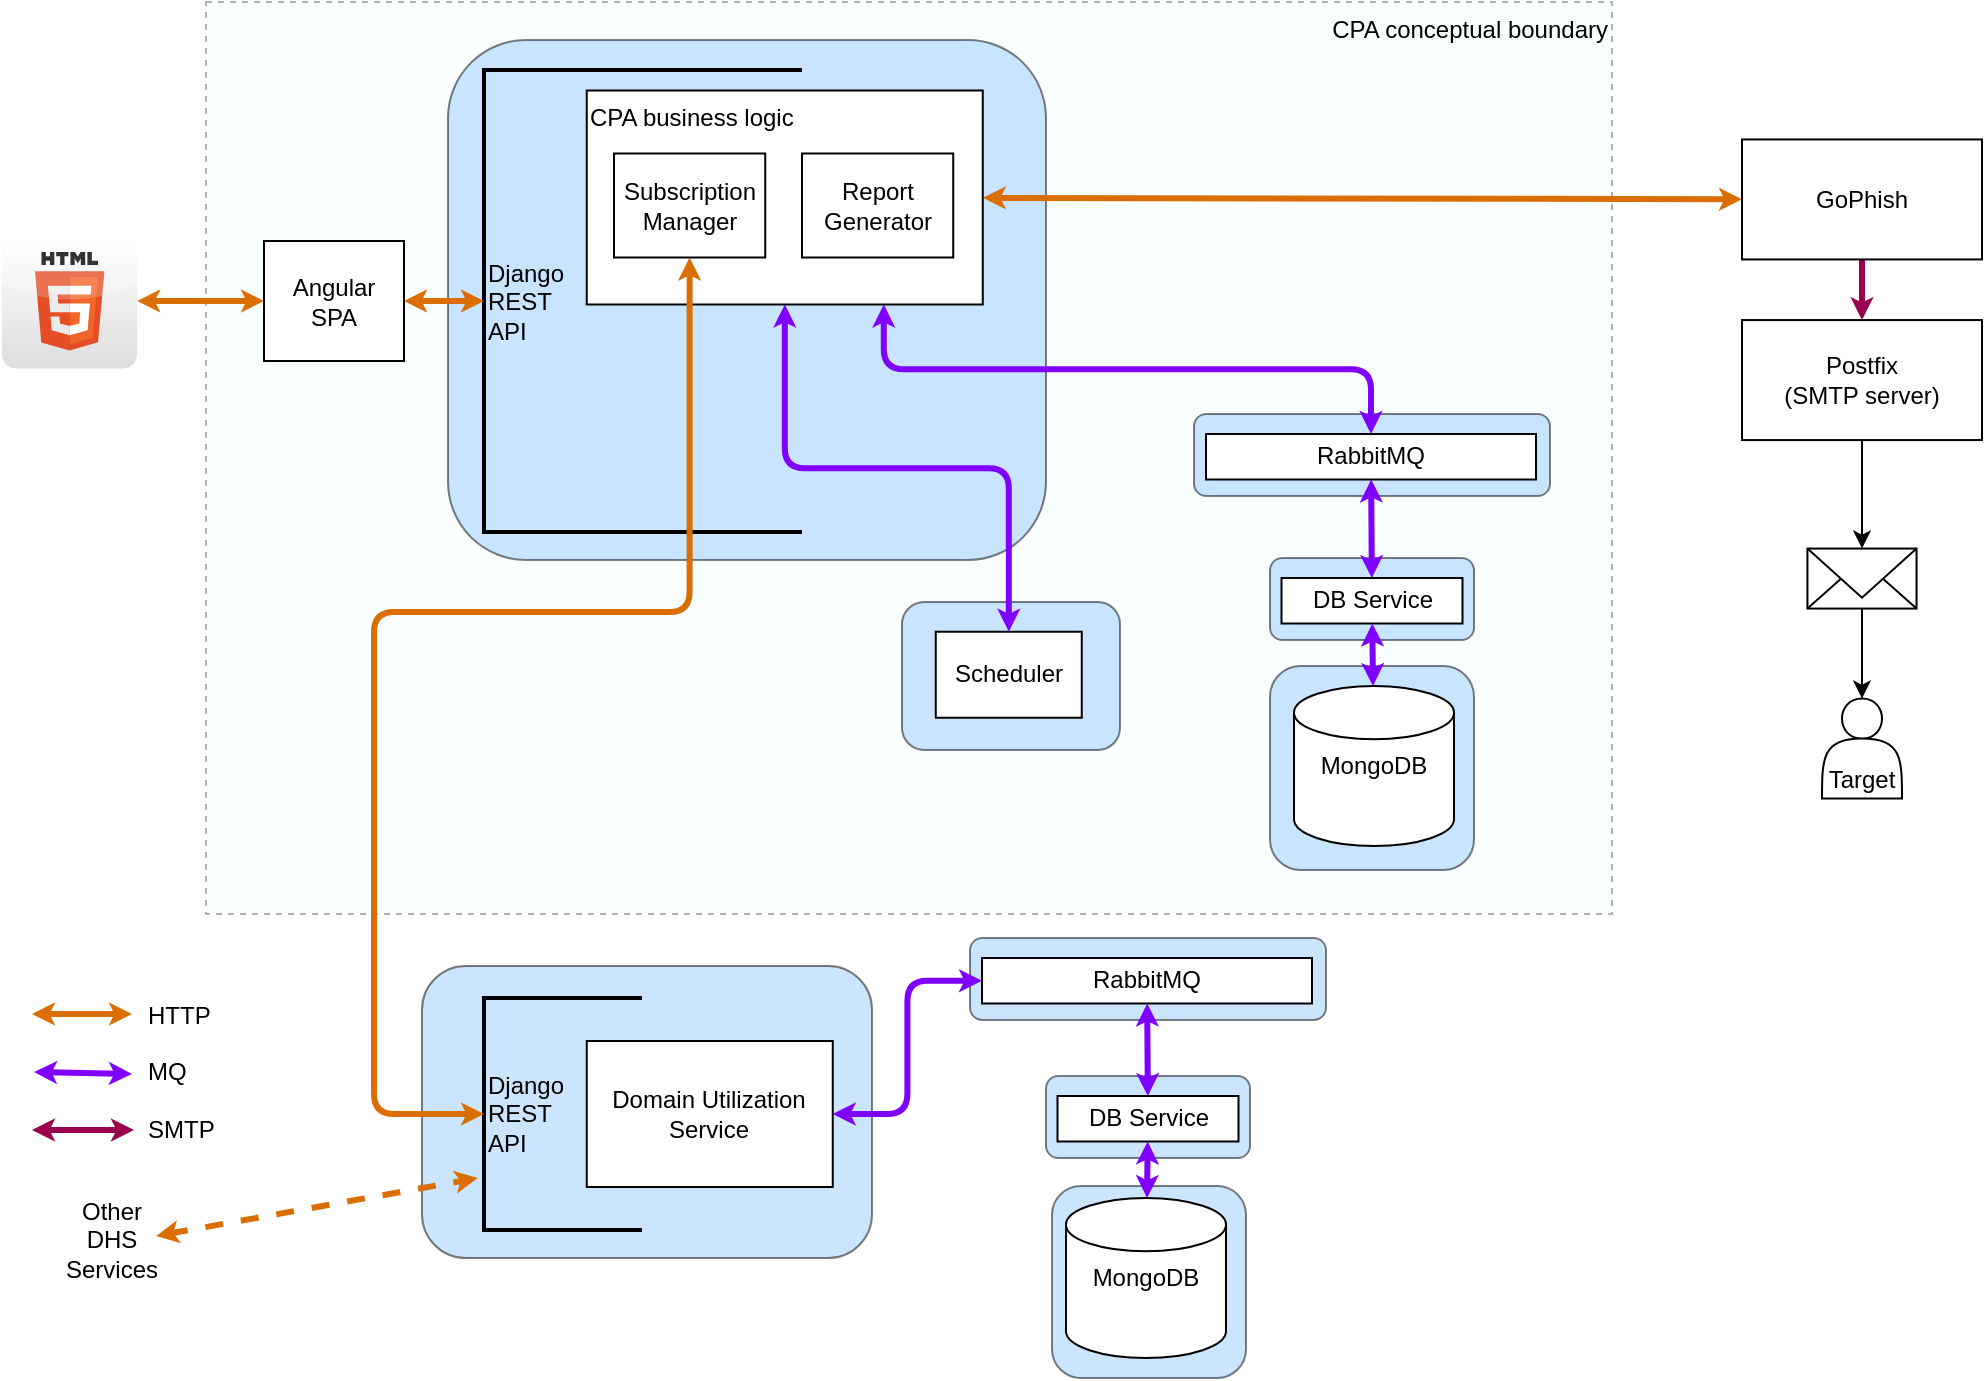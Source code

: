 <mxfile version="12.6.5" type="device"><diagram id="pAuF5R7xWAWBHqv-5q8Y" name="Page-1"><mxGraphModel dx="1226" dy="816" grid="0" gridSize="10" guides="1" tooltips="1" connect="1" arrows="1" fold="1" page="1" pageScale="1" pageWidth="1100" pageHeight="850" math="0" shadow="0"><root><mxCell id="0"/><mxCell id="1" parent="0"/><mxCell id="UkclibRqgk4nhjjOFxlW-19" value="CPA conceptual boundary" style="rounded=0;whiteSpace=wrap;html=1;strokeColor=#000000;strokeWidth=1;fillColor=#EBFAFF;dashed=1;opacity=30;align=right;verticalAlign=top;" parent="1" vertex="1"><mxGeometry x="151" y="143" width="703" height="456" as="geometry"/></mxCell><mxCell id="rs-syV0eXLdSPp_3WnCE-22" value="" style="rounded=1;whiteSpace=wrap;html=1;strokeColor=#000000;strokeWidth=1;fillColor=#99CCFF;align=left;opacity=50;perimeterSpacing=2;" vertex="1" parent="1"><mxGeometry x="272" y="162" width="299" height="260" as="geometry"/></mxCell><mxCell id="UkclibRqgk4nhjjOFxlW-52" value="" style="rounded=1;whiteSpace=wrap;html=1;strokeColor=#000000;strokeWidth=1;fillColor=#99CCFF;align=left;opacity=50;" parent="1" vertex="1"><mxGeometry x="259" y="625" width="225" height="146" as="geometry"/></mxCell><mxCell id="UkclibRqgk4nhjjOFxlW-14" style="rounded=0;orthogonalLoop=1;jettySize=auto;html=1;startArrow=classic;startFill=1;strokeColor=#DB6E00;strokeWidth=3;endSize=2;startSize=2;" parent="1" source="UkclibRqgk4nhjjOFxlW-3" target="UkclibRqgk4nhjjOFxlW-5" edge="1"><mxGeometry relative="1" as="geometry"/></mxCell><mxCell id="UkclibRqgk4nhjjOFxlW-4" value="Django &lt;br&gt;REST &lt;br&gt;API" style="strokeWidth=2;html=1;shape=mxgraph.flowchart.annotation_1;align=left;pointerEvents=1;" parent="1" vertex="1"><mxGeometry x="290" y="177" width="159" height="231" as="geometry"/></mxCell><mxCell id="UkclibRqgk4nhjjOFxlW-13" style="edgeStyle=orthogonalEdgeStyle;rounded=0;orthogonalLoop=1;jettySize=auto;html=1;strokeWidth=3;strokeColor=#99004D;endSize=2;startSize=2;" parent="1" source="UkclibRqgk4nhjjOFxlW-5" target="UkclibRqgk4nhjjOFxlW-6" edge="1"><mxGeometry relative="1" as="geometry"/></mxCell><mxCell id="UkclibRqgk4nhjjOFxlW-5" value="GoPhish" style="rounded=0;whiteSpace=wrap;html=1;" parent="1" vertex="1"><mxGeometry x="919" y="211.73" width="120" height="60" as="geometry"/></mxCell><mxCell id="UkclibRqgk4nhjjOFxlW-9" style="edgeStyle=orthogonalEdgeStyle;rounded=0;orthogonalLoop=1;jettySize=auto;html=1;" parent="1" source="UkclibRqgk4nhjjOFxlW-6" target="UkclibRqgk4nhjjOFxlW-7" edge="1"><mxGeometry relative="1" as="geometry"/></mxCell><mxCell id="UkclibRqgk4nhjjOFxlW-6" value="Postfix&lt;br&gt;(SMTP server)" style="rounded=0;whiteSpace=wrap;html=1;" parent="1" vertex="1"><mxGeometry x="919" y="302.03" width="120" height="60" as="geometry"/></mxCell><mxCell id="UkclibRqgk4nhjjOFxlW-10" style="edgeStyle=orthogonalEdgeStyle;rounded=0;orthogonalLoop=1;jettySize=auto;html=1;" parent="1" source="UkclibRqgk4nhjjOFxlW-7" target="UkclibRqgk4nhjjOFxlW-8" edge="1"><mxGeometry relative="1" as="geometry"/></mxCell><mxCell id="UkclibRqgk4nhjjOFxlW-7" value="" style="html=1;verticalLabelPosition=bottom;align=center;labelBackgroundColor=#ffffff;verticalAlign=top;strokeWidth=1;strokeColor=#000000;shadow=0;dashed=0;shape=mxgraph.ios7.icons.mail;" parent="1" vertex="1"><mxGeometry x="951.72" y="416.28" width="54.55" height="30" as="geometry"/></mxCell><mxCell id="UkclibRqgk4nhjjOFxlW-8" value="Target" style="shape=actor;whiteSpace=wrap;html=1;verticalAlign=bottom;" parent="1" vertex="1"><mxGeometry x="959" y="491.28" width="40" height="50" as="geometry"/></mxCell><mxCell id="UkclibRqgk4nhjjOFxlW-18" style="edgeStyle=orthogonalEdgeStyle;rounded=0;orthogonalLoop=1;jettySize=auto;html=1;entryX=0;entryY=0.5;entryDx=0;entryDy=0;entryPerimeter=0;startArrow=classic;startFill=1;strokeWidth=3;strokeColor=#DB6E00;endSize=2;startSize=2;" parent="1" source="UkclibRqgk4nhjjOFxlW-15" target="UkclibRqgk4nhjjOFxlW-4" edge="1"><mxGeometry relative="1" as="geometry"/></mxCell><mxCell id="UkclibRqgk4nhjjOFxlW-15" value="Angular&lt;br&gt;SPA" style="rounded=0;whiteSpace=wrap;html=1;strokeColor=#000000;strokeWidth=1;" parent="1" vertex="1"><mxGeometry x="180" y="262.5" width="70" height="60" as="geometry"/></mxCell><mxCell id="UkclibRqgk4nhjjOFxlW-17" style="edgeStyle=orthogonalEdgeStyle;rounded=0;orthogonalLoop=1;jettySize=auto;html=1;startArrow=classic;startFill=1;strokeWidth=3;strokeColor=#DB6E00;endSize=2;startSize=2;" parent="1" source="UkclibRqgk4nhjjOFxlW-16" target="UkclibRqgk4nhjjOFxlW-15" edge="1"><mxGeometry relative="1" as="geometry"/></mxCell><mxCell id="UkclibRqgk4nhjjOFxlW-16" value="" style="dashed=0;outlineConnect=0;html=1;align=center;labelPosition=center;verticalLabelPosition=bottom;verticalAlign=top;shape=mxgraph.webicons.html5;gradientColor=#DFDEDE;strokeColor=#000000;strokeWidth=1;" parent="1" vertex="1"><mxGeometry x="49" y="258.7" width="67.6" height="67.6" as="geometry"/></mxCell><mxCell id="UkclibRqgk4nhjjOFxlW-3" value="CPA business logic" style="rounded=0;whiteSpace=wrap;html=1;align=left;verticalAlign=top;" parent="1" vertex="1"><mxGeometry x="341.38" y="187.25" width="198" height="107" as="geometry"/></mxCell><mxCell id="UkclibRqgk4nhjjOFxlW-28" value="Domain Utilization Service" style="rounded=0;whiteSpace=wrap;html=1;" parent="1" vertex="1"><mxGeometry x="341.38" y="662.505" width="123" height="73" as="geometry"/></mxCell><mxCell id="UkclibRqgk4nhjjOFxlW-29" value="Report Generator" style="rounded=0;whiteSpace=wrap;html=1;" parent="1" vertex="1"><mxGeometry x="449" y="218.75" width="75.62" height="52" as="geometry"/></mxCell><mxCell id="UkclibRqgk4nhjjOFxlW-30" value="Subscription Manager" style="rounded=0;whiteSpace=wrap;html=1;" parent="1" vertex="1"><mxGeometry x="355" y="218.75" width="75.62" height="52" as="geometry"/></mxCell><mxCell id="UkclibRqgk4nhjjOFxlW-36" value="Django &lt;br&gt;REST &lt;br&gt;API" style="strokeWidth=2;html=1;shape=mxgraph.flowchart.annotation_1;align=left;pointerEvents=1;" parent="1" vertex="1"><mxGeometry x="290" y="641" width="79" height="116" as="geometry"/></mxCell><mxCell id="rs-syV0eXLdSPp_3WnCE-7" value="" style="group" vertex="1" connectable="0" parent="1"><mxGeometry x="683" y="475" width="102" height="102" as="geometry"/></mxCell><mxCell id="UkclibRqgk4nhjjOFxlW-41" value="" style="rounded=1;whiteSpace=wrap;html=1;strokeColor=#000000;strokeWidth=1;fillColor=#99CCFF;align=left;opacity=50;" parent="rs-syV0eXLdSPp_3WnCE-7" vertex="1"><mxGeometry width="102" height="102" as="geometry"/></mxCell><mxCell id="UkclibRqgk4nhjjOFxlW-1" value="MongoDB" style="strokeWidth=1;html=1;shape=mxgraph.flowchart.database;whiteSpace=wrap;" parent="rs-syV0eXLdSPp_3WnCE-7" vertex="1"><mxGeometry x="12" y="10" width="80" height="80" as="geometry"/></mxCell><mxCell id="rs-syV0eXLdSPp_3WnCE-9" value="" style="group" vertex="1" connectable="0" parent="1"><mxGeometry x="683" y="421" width="102" height="41" as="geometry"/></mxCell><mxCell id="rs-syV0eXLdSPp_3WnCE-2" value="" style="rounded=1;whiteSpace=wrap;html=1;strokeColor=#000000;strokeWidth=1;fillColor=#99CCFF;align=left;opacity=50;" vertex="1" parent="rs-syV0eXLdSPp_3WnCE-9"><mxGeometry width="102" height="41" as="geometry"/></mxCell><mxCell id="rs-syV0eXLdSPp_3WnCE-1" value="DB Service" style="rounded=0;whiteSpace=wrap;html=1;strokeColor=#000000;strokeWidth=1;fillColor=#FFFFFF;align=center;rotation=0;" vertex="1" parent="rs-syV0eXLdSPp_3WnCE-9"><mxGeometry x="5.75" y="10" width="90.5" height="22.75" as="geometry"/></mxCell><mxCell id="rs-syV0eXLdSPp_3WnCE-10" value="" style="group" vertex="1" connectable="0" parent="1"><mxGeometry x="499" y="443" width="109" height="74" as="geometry"/></mxCell><mxCell id="UkclibRqgk4nhjjOFxlW-42" value="" style="rounded=1;whiteSpace=wrap;html=1;strokeColor=#000000;strokeWidth=1;fillColor=#99CCFF;align=left;opacity=50;" parent="rs-syV0eXLdSPp_3WnCE-10" vertex="1"><mxGeometry width="109" height="74" as="geometry"/></mxCell><mxCell id="UkclibRqgk4nhjjOFxlW-2" value="Scheduler" style="rounded=0;whiteSpace=wrap;html=1;" parent="rs-syV0eXLdSPp_3WnCE-10" vertex="1"><mxGeometry x="16.88" y="14.87" width="73" height="43" as="geometry"/></mxCell><mxCell id="UkclibRqgk4nhjjOFxlW-21" style="rounded=1;orthogonalLoop=1;jettySize=auto;html=1;startArrow=classic;startFill=1;strokeColor=#7F00FF;strokeWidth=3;endSize=2;startSize=2;edgeStyle=orthogonalEdgeStyle;" parent="1" source="UkclibRqgk4nhjjOFxlW-2" target="UkclibRqgk4nhjjOFxlW-3" edge="1"><mxGeometry relative="1" as="geometry"/></mxCell><mxCell id="rs-syV0eXLdSPp_3WnCE-11" value="" style="group" vertex="1" connectable="0" parent="1"><mxGeometry x="645" y="349" width="178" height="41" as="geometry"/></mxCell><mxCell id="rs-syV0eXLdSPp_3WnCE-3" value="" style="rounded=1;whiteSpace=wrap;html=1;strokeColor=#000000;strokeWidth=1;fillColor=#99CCFF;align=left;opacity=50;" vertex="1" parent="rs-syV0eXLdSPp_3WnCE-11"><mxGeometry width="178" height="41" as="geometry"/></mxCell><mxCell id="UkclibRqgk4nhjjOFxlW-27" value="RabbitMQ" style="rounded=0;whiteSpace=wrap;html=1;strokeColor=#000000;strokeWidth=1;fillColor=#FFFFFF;align=center;rotation=0;" parent="rs-syV0eXLdSPp_3WnCE-11" vertex="1"><mxGeometry x="6" y="10" width="165" height="22.75" as="geometry"/></mxCell><mxCell id="rs-syV0eXLdSPp_3WnCE-6" value="" style="orthogonalLoop=1;jettySize=auto;html=1;startArrow=classic;startFill=1;strokeColor=#7F00FF;strokeWidth=3;endSize=2;startSize=2;" edge="1" parent="1" source="UkclibRqgk4nhjjOFxlW-27" target="rs-syV0eXLdSPp_3WnCE-1"><mxGeometry relative="1" as="geometry"/></mxCell><mxCell id="rs-syV0eXLdSPp_3WnCE-8" style="edgeStyle=none;orthogonalLoop=1;jettySize=auto;html=1;startArrow=classic;startFill=1;strokeColor=#7F00FF;strokeWidth=3;endSize=2;startSize=2;" edge="1" parent="1" source="rs-syV0eXLdSPp_3WnCE-1" target="UkclibRqgk4nhjjOFxlW-1"><mxGeometry relative="1" as="geometry"/></mxCell><mxCell id="rs-syV0eXLdSPp_3WnCE-12" value="" style="group" vertex="1" connectable="0" parent="1"><mxGeometry x="574" y="735" width="97" height="96" as="geometry"/></mxCell><mxCell id="UkclibRqgk4nhjjOFxlW-45" value="" style="rounded=1;whiteSpace=wrap;html=1;strokeColor=#000000;strokeWidth=1;fillColor=#99CCFF;align=left;opacity=50;" parent="rs-syV0eXLdSPp_3WnCE-12" vertex="1"><mxGeometry width="97" height="96" as="geometry"/></mxCell><mxCell id="UkclibRqgk4nhjjOFxlW-46" value="MongoDB" style="strokeWidth=1;html=1;shape=mxgraph.flowchart.database;whiteSpace=wrap;" parent="rs-syV0eXLdSPp_3WnCE-12" vertex="1"><mxGeometry x="7" y="6" width="80" height="80" as="geometry"/></mxCell><mxCell id="rs-syV0eXLdSPp_3WnCE-13" value="" style="group" vertex="1" connectable="0" parent="1"><mxGeometry x="571" y="680" width="102" height="41" as="geometry"/></mxCell><mxCell id="rs-syV0eXLdSPp_3WnCE-14" value="" style="rounded=1;whiteSpace=wrap;html=1;strokeColor=#000000;strokeWidth=1;fillColor=#99CCFF;align=left;opacity=50;" vertex="1" parent="rs-syV0eXLdSPp_3WnCE-13"><mxGeometry width="102" height="41" as="geometry"/></mxCell><mxCell id="rs-syV0eXLdSPp_3WnCE-15" value="DB Service" style="rounded=0;whiteSpace=wrap;html=1;strokeColor=#000000;strokeWidth=1;fillColor=#FFFFFF;align=center;rotation=0;" vertex="1" parent="rs-syV0eXLdSPp_3WnCE-13"><mxGeometry x="5.75" y="10" width="90.5" height="22.75" as="geometry"/></mxCell><mxCell id="rs-syV0eXLdSPp_3WnCE-16" value="" style="group" vertex="1" connectable="0" parent="1"><mxGeometry x="533" y="611" width="178" height="41" as="geometry"/></mxCell><mxCell id="rs-syV0eXLdSPp_3WnCE-17" value="" style="rounded=1;whiteSpace=wrap;html=1;strokeColor=#000000;strokeWidth=1;fillColor=#99CCFF;align=left;opacity=50;" vertex="1" parent="rs-syV0eXLdSPp_3WnCE-16"><mxGeometry width="178" height="41" as="geometry"/></mxCell><mxCell id="rs-syV0eXLdSPp_3WnCE-18" value="RabbitMQ" style="rounded=0;whiteSpace=wrap;html=1;strokeColor=#000000;strokeWidth=1;fillColor=#FFFFFF;align=center;rotation=0;" vertex="1" parent="rs-syV0eXLdSPp_3WnCE-16"><mxGeometry x="6" y="10" width="165" height="22.75" as="geometry"/></mxCell><mxCell id="rs-syV0eXLdSPp_3WnCE-19" value="" style="orthogonalLoop=1;jettySize=auto;html=1;startArrow=classic;startFill=1;strokeColor=#7F00FF;strokeWidth=3;startSize=2;endSize=2;" edge="1" source="rs-syV0eXLdSPp_3WnCE-18" target="rs-syV0eXLdSPp_3WnCE-15" parent="1"><mxGeometry relative="1" as="geometry"/></mxCell><mxCell id="rs-syV0eXLdSPp_3WnCE-20" style="edgeStyle=none;orthogonalLoop=1;jettySize=auto;html=1;startArrow=classic;startFill=1;strokeColor=#7F00FF;strokeWidth=3;startSize=2;endSize=2;" edge="1" parent="1" source="rs-syV0eXLdSPp_3WnCE-15" target="UkclibRqgk4nhjjOFxlW-46"><mxGeometry relative="1" as="geometry"><mxPoint x="594.127" y="456.75" as="sourcePoint"/><mxPoint x="594.554" y="495" as="targetPoint"/></mxGeometry></mxCell><mxCell id="UkclibRqgk4nhjjOFxlW-22" style="rounded=1;orthogonalLoop=1;jettySize=auto;html=1;startArrow=classic;startFill=1;strokeColor=#7F00FF;strokeWidth=3;edgeStyle=orthogonalEdgeStyle;exitX=0.75;exitY=1;exitDx=0;exitDy=0;endSize=2;startSize=2;" parent="1" source="UkclibRqgk4nhjjOFxlW-3" target="UkclibRqgk4nhjjOFxlW-27" edge="1"><mxGeometry relative="1" as="geometry"><mxPoint x="529" y="340.976" as="targetPoint"/></mxGeometry></mxCell><mxCell id="UkclibRqgk4nhjjOFxlW-39" style="edgeStyle=orthogonalEdgeStyle;rounded=1;orthogonalLoop=1;jettySize=auto;html=1;startArrow=classic;startFill=1;strokeWidth=3;strokeColor=#7F00FF;entryX=0;entryY=0.5;entryDx=0;entryDy=0;startSize=2;endSize=2;" parent="1" source="UkclibRqgk4nhjjOFxlW-28" target="rs-syV0eXLdSPp_3WnCE-18" edge="1"><mxGeometry relative="1" as="geometry"><mxPoint x="533.375" y="701.185" as="targetPoint"/></mxGeometry></mxCell><mxCell id="UkclibRqgk4nhjjOFxlW-40" style="edgeStyle=orthogonalEdgeStyle;rounded=1;orthogonalLoop=1;jettySize=auto;html=1;exitX=0.5;exitY=1;exitDx=0;exitDy=0;entryX=0;entryY=0.5;entryDx=0;entryDy=0;entryPerimeter=0;startArrow=classic;startFill=1;strokeColor=#DB6E00;strokeWidth=3;endSize=2;startSize=2;" parent="1" source="UkclibRqgk4nhjjOFxlW-30" target="UkclibRqgk4nhjjOFxlW-36" edge="1"><mxGeometry relative="1" as="geometry"><Array as="points"><mxPoint x="393" y="448"/><mxPoint x="235" y="448"/><mxPoint x="235" y="699"/></Array></mxGeometry></mxCell><mxCell id="rs-syV0eXLdSPp_3WnCE-21" value="" style="group" vertex="1" connectable="0" parent="1"><mxGeometry x="64" y="643" width="96" height="69" as="geometry"/></mxCell><mxCell id="UkclibRqgk4nhjjOFxlW-49" value="" style="endArrow=classic;startArrow=classic;html=1;strokeColor=#DB6E00;strokeWidth=3;endSize=2;startSize=2;" parent="rs-syV0eXLdSPp_3WnCE-21" edge="1"><mxGeometry width="50" height="50" relative="1" as="geometry"><mxPoint y="6" as="sourcePoint"/><mxPoint x="50" y="6" as="targetPoint"/></mxGeometry></mxCell><mxCell id="UkclibRqgk4nhjjOFxlW-50" value="HTTP&lt;br&gt;&lt;br&gt;MQ&lt;br&gt;&lt;br&gt;SMTP" style="text;html=1;strokeColor=none;fillColor=none;align=left;verticalAlign=middle;whiteSpace=wrap;rounded=0;" parent="rs-syV0eXLdSPp_3WnCE-21" vertex="1"><mxGeometry x="56" width="40" height="69" as="geometry"/></mxCell><mxCell id="UkclibRqgk4nhjjOFxlW-51" style="edgeStyle=none;rounded=0;orthogonalLoop=1;jettySize=auto;html=1;startArrow=classic;startFill=1;strokeWidth=3;strokeColor=#7F00FF;endSize=2;startSize=2;" parent="rs-syV0eXLdSPp_3WnCE-21" edge="1"><mxGeometry relative="1" as="geometry"><mxPoint x="1.0" y="35.002" as="sourcePoint"/><mxPoint x="50" y="36" as="targetPoint"/></mxGeometry></mxCell><mxCell id="UkclibRqgk4nhjjOFxlW-54" style="edgeStyle=orthogonalEdgeStyle;rounded=0;orthogonalLoop=1;jettySize=auto;html=1;strokeWidth=3;strokeColor=#99004D;startArrow=classic;startFill=1;endSize=2;startSize=2;" parent="rs-syV0eXLdSPp_3WnCE-21" edge="1"><mxGeometry relative="1" as="geometry"><mxPoint y="64" as="sourcePoint"/><mxPoint x="51" y="64" as="targetPoint"/></mxGeometry></mxCell><mxCell id="rs-syV0eXLdSPp_3WnCE-25" value="" style="endArrow=classic;dashed=1;html=1;strokeColor=#DB6E00;strokeWidth=3;entryX=-0.039;entryY=0.776;entryDx=0;entryDy=0;entryPerimeter=0;startArrow=classic;startFill=1;endFill=1;endSize=2;startSize=2;" edge="1" parent="1" target="UkclibRqgk4nhjjOFxlW-36"><mxGeometry width="50" height="50" relative="1" as="geometry"><mxPoint x="126" y="760" as="sourcePoint"/><mxPoint x="139" y="757" as="targetPoint"/></mxGeometry></mxCell><mxCell id="rs-syV0eXLdSPp_3WnCE-26" value="Other&lt;br&gt;DHS&lt;br&gt;Services" style="text;html=1;strokeColor=none;fillColor=none;align=center;verticalAlign=middle;whiteSpace=wrap;rounded=0;" vertex="1" parent="1"><mxGeometry x="70" y="728" width="68" height="68" as="geometry"/></mxCell></root></mxGraphModel></diagram></mxfile>